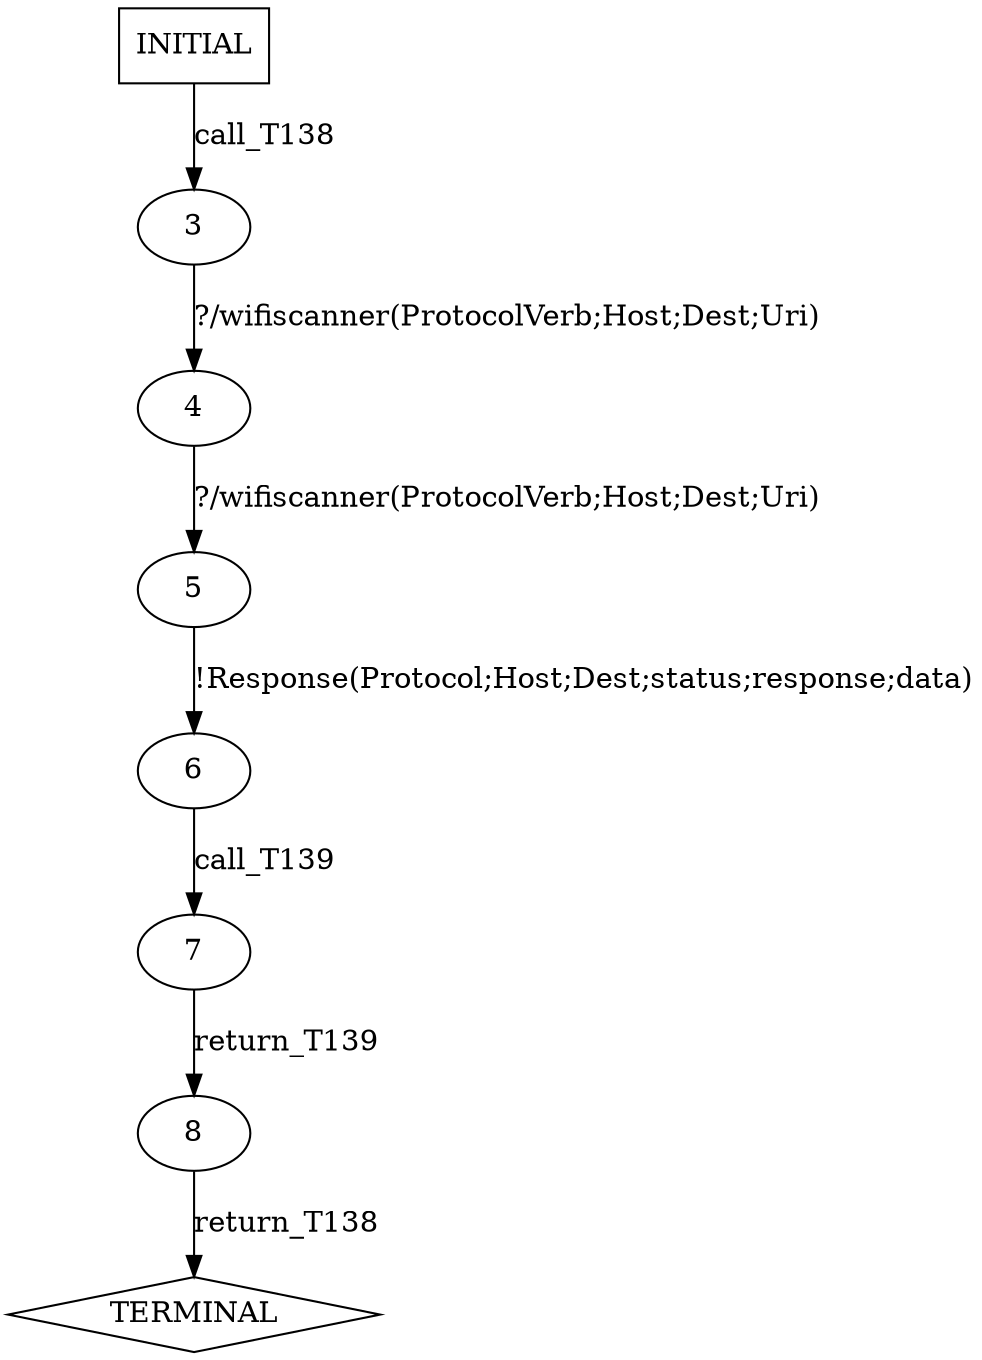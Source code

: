 digraph G {
  0 [label="INITIAL",shape=box];
  1 [label="TERMINAL",shape=diamond];
  3 [label="3"];
  4 [label="4"];
  5 [label="5"];
  6 [label="6"];
  7 [label="7"];
  8 [label="8"];
0->3 [label="call_T138"];
3->4 [label="?/wifiscanner(ProtocolVerb;Host;Dest;Uri)"];
4->5 [label="?/wifiscanner(ProtocolVerb;Host;Dest;Uri)"];
5->6 [label="!Response(Protocol;Host;Dest;status;response;data)"];
6->7 [label="call_T139"];
7->8 [label="return_T139"];
8->1 [label="return_T138"];
}
